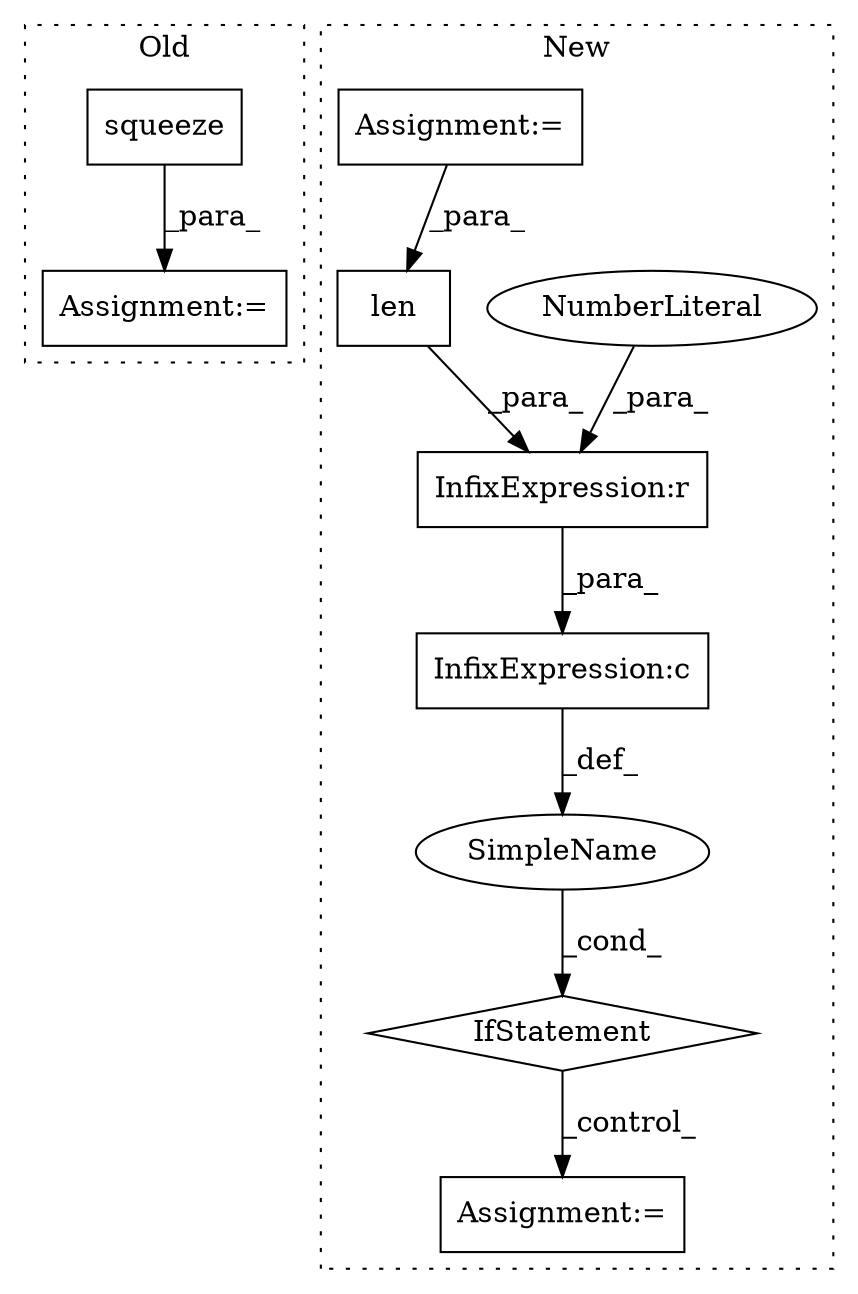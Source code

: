 digraph G {
subgraph cluster0 {
1 [label="squeeze" a="32" s="8752,8779" l="8,1" shape="box"];
3 [label="Assignment:=" a="7" s="8745" l="1" shape="box"];
label = "Old";
style="dotted";
}
subgraph cluster1 {
2 [label="len" a="32" s="9482,9503" l="4,1" shape="box"];
4 [label="IfStatement" a="25" s="9477,9544" l="4,2" shape="diamond"];
5 [label="InfixExpression:r" a="27" s="9504" l="3" shape="box"];
6 [label="NumberLiteral" a="34" s="9507" l="1" shape="ellipse"];
7 [label="Assignment:=" a="7" s="9926" l="1" shape="box"];
8 [label="SimpleName" a="42" s="" l="" shape="ellipse"];
9 [label="Assignment:=" a="7" s="8753" l="1" shape="box"];
10 [label="InfixExpression:c" a="27" s="9509" l="4" shape="box"];
label = "New";
style="dotted";
}
1 -> 3 [label="_para_"];
2 -> 5 [label="_para_"];
4 -> 7 [label="_control_"];
5 -> 10 [label="_para_"];
6 -> 5 [label="_para_"];
8 -> 4 [label="_cond_"];
9 -> 2 [label="_para_"];
10 -> 8 [label="_def_"];
}